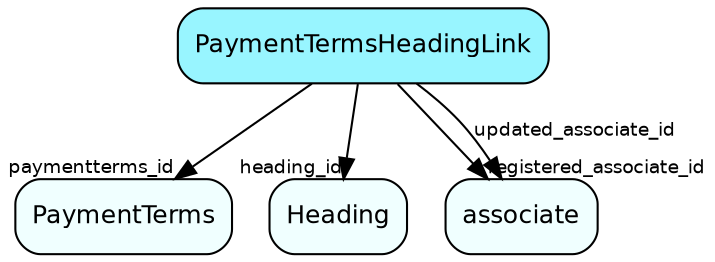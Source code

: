 digraph PaymentTermsHeadingLink  {
node [shape = box style="rounded, filled" fontname = "Helvetica" fontsize = "12" ]
edge [fontname = "Helvetica" fontsize = "9"]

PaymentTermsHeadingLink[fillcolor = "cadetblue1"]
PaymentTerms[fillcolor = "azure1"]
Heading[fillcolor = "azure1"]
associate[fillcolor = "azure1"]
PaymentTermsHeadingLink -> PaymentTerms [headlabel = "paymentterms_id"]
PaymentTermsHeadingLink -> Heading [headlabel = "heading_id"]
PaymentTermsHeadingLink -> associate [headlabel = "registered_associate_id"]
PaymentTermsHeadingLink -> associate [label = "updated_associate_id"]
}

